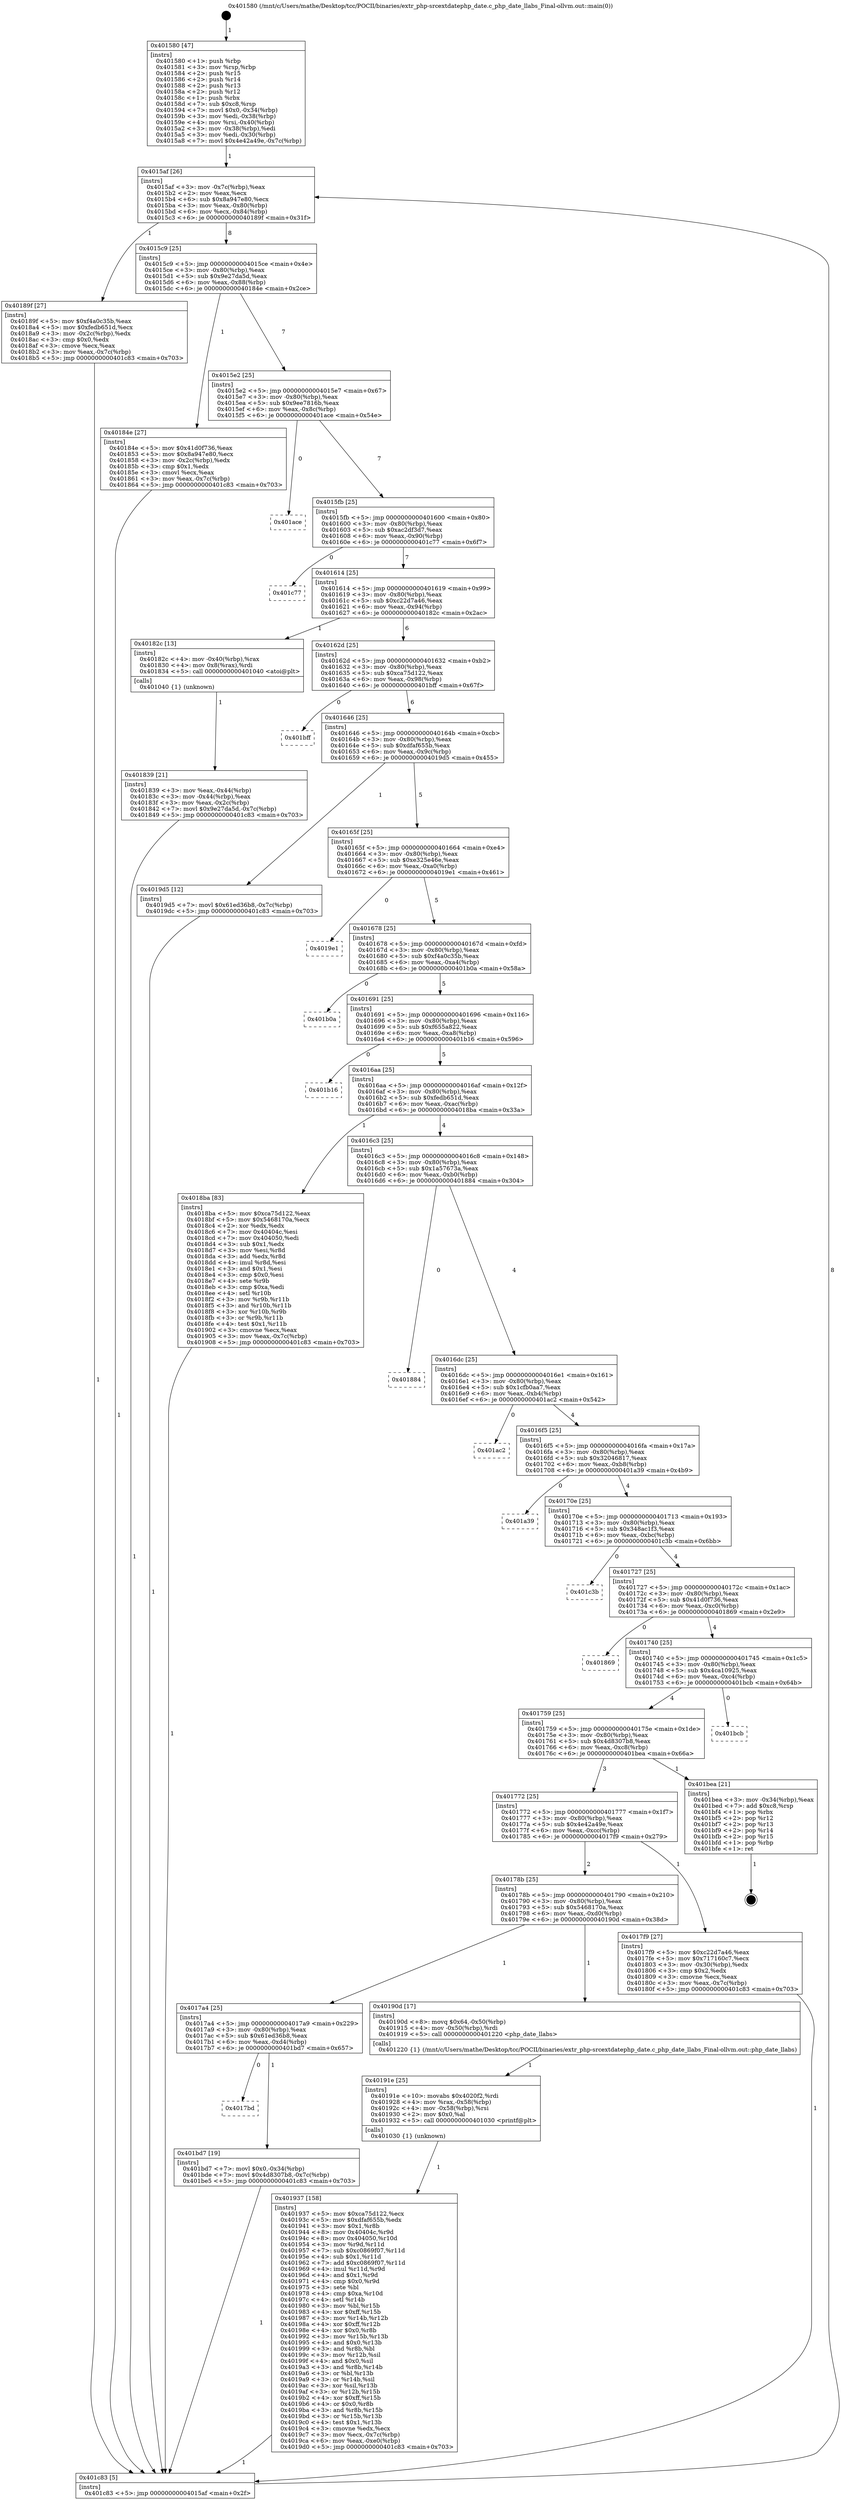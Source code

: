 digraph "0x401580" {
  label = "0x401580 (/mnt/c/Users/mathe/Desktop/tcc/POCII/binaries/extr_php-srcextdatephp_date.c_php_date_llabs_Final-ollvm.out::main(0))"
  labelloc = "t"
  node[shape=record]

  Entry [label="",width=0.3,height=0.3,shape=circle,fillcolor=black,style=filled]
  "0x4015af" [label="{
     0x4015af [26]\l
     | [instrs]\l
     &nbsp;&nbsp;0x4015af \<+3\>: mov -0x7c(%rbp),%eax\l
     &nbsp;&nbsp;0x4015b2 \<+2\>: mov %eax,%ecx\l
     &nbsp;&nbsp;0x4015b4 \<+6\>: sub $0x8a947e80,%ecx\l
     &nbsp;&nbsp;0x4015ba \<+3\>: mov %eax,-0x80(%rbp)\l
     &nbsp;&nbsp;0x4015bd \<+6\>: mov %ecx,-0x84(%rbp)\l
     &nbsp;&nbsp;0x4015c3 \<+6\>: je 000000000040189f \<main+0x31f\>\l
  }"]
  "0x40189f" [label="{
     0x40189f [27]\l
     | [instrs]\l
     &nbsp;&nbsp;0x40189f \<+5\>: mov $0xf4a0c35b,%eax\l
     &nbsp;&nbsp;0x4018a4 \<+5\>: mov $0xfedb651d,%ecx\l
     &nbsp;&nbsp;0x4018a9 \<+3\>: mov -0x2c(%rbp),%edx\l
     &nbsp;&nbsp;0x4018ac \<+3\>: cmp $0x0,%edx\l
     &nbsp;&nbsp;0x4018af \<+3\>: cmove %ecx,%eax\l
     &nbsp;&nbsp;0x4018b2 \<+3\>: mov %eax,-0x7c(%rbp)\l
     &nbsp;&nbsp;0x4018b5 \<+5\>: jmp 0000000000401c83 \<main+0x703\>\l
  }"]
  "0x4015c9" [label="{
     0x4015c9 [25]\l
     | [instrs]\l
     &nbsp;&nbsp;0x4015c9 \<+5\>: jmp 00000000004015ce \<main+0x4e\>\l
     &nbsp;&nbsp;0x4015ce \<+3\>: mov -0x80(%rbp),%eax\l
     &nbsp;&nbsp;0x4015d1 \<+5\>: sub $0x9e27da5d,%eax\l
     &nbsp;&nbsp;0x4015d6 \<+6\>: mov %eax,-0x88(%rbp)\l
     &nbsp;&nbsp;0x4015dc \<+6\>: je 000000000040184e \<main+0x2ce\>\l
  }"]
  Exit [label="",width=0.3,height=0.3,shape=circle,fillcolor=black,style=filled,peripheries=2]
  "0x40184e" [label="{
     0x40184e [27]\l
     | [instrs]\l
     &nbsp;&nbsp;0x40184e \<+5\>: mov $0x41d0f736,%eax\l
     &nbsp;&nbsp;0x401853 \<+5\>: mov $0x8a947e80,%ecx\l
     &nbsp;&nbsp;0x401858 \<+3\>: mov -0x2c(%rbp),%edx\l
     &nbsp;&nbsp;0x40185b \<+3\>: cmp $0x1,%edx\l
     &nbsp;&nbsp;0x40185e \<+3\>: cmovl %ecx,%eax\l
     &nbsp;&nbsp;0x401861 \<+3\>: mov %eax,-0x7c(%rbp)\l
     &nbsp;&nbsp;0x401864 \<+5\>: jmp 0000000000401c83 \<main+0x703\>\l
  }"]
  "0x4015e2" [label="{
     0x4015e2 [25]\l
     | [instrs]\l
     &nbsp;&nbsp;0x4015e2 \<+5\>: jmp 00000000004015e7 \<main+0x67\>\l
     &nbsp;&nbsp;0x4015e7 \<+3\>: mov -0x80(%rbp),%eax\l
     &nbsp;&nbsp;0x4015ea \<+5\>: sub $0x9ee7816b,%eax\l
     &nbsp;&nbsp;0x4015ef \<+6\>: mov %eax,-0x8c(%rbp)\l
     &nbsp;&nbsp;0x4015f5 \<+6\>: je 0000000000401ace \<main+0x54e\>\l
  }"]
  "0x4017bd" [label="{
     0x4017bd\l
  }", style=dashed]
  "0x401ace" [label="{
     0x401ace\l
  }", style=dashed]
  "0x4015fb" [label="{
     0x4015fb [25]\l
     | [instrs]\l
     &nbsp;&nbsp;0x4015fb \<+5\>: jmp 0000000000401600 \<main+0x80\>\l
     &nbsp;&nbsp;0x401600 \<+3\>: mov -0x80(%rbp),%eax\l
     &nbsp;&nbsp;0x401603 \<+5\>: sub $0xac2df3d7,%eax\l
     &nbsp;&nbsp;0x401608 \<+6\>: mov %eax,-0x90(%rbp)\l
     &nbsp;&nbsp;0x40160e \<+6\>: je 0000000000401c77 \<main+0x6f7\>\l
  }"]
  "0x401bd7" [label="{
     0x401bd7 [19]\l
     | [instrs]\l
     &nbsp;&nbsp;0x401bd7 \<+7\>: movl $0x0,-0x34(%rbp)\l
     &nbsp;&nbsp;0x401bde \<+7\>: movl $0x4d8307b8,-0x7c(%rbp)\l
     &nbsp;&nbsp;0x401be5 \<+5\>: jmp 0000000000401c83 \<main+0x703\>\l
  }"]
  "0x401c77" [label="{
     0x401c77\l
  }", style=dashed]
  "0x401614" [label="{
     0x401614 [25]\l
     | [instrs]\l
     &nbsp;&nbsp;0x401614 \<+5\>: jmp 0000000000401619 \<main+0x99\>\l
     &nbsp;&nbsp;0x401619 \<+3\>: mov -0x80(%rbp),%eax\l
     &nbsp;&nbsp;0x40161c \<+5\>: sub $0xc22d7a46,%eax\l
     &nbsp;&nbsp;0x401621 \<+6\>: mov %eax,-0x94(%rbp)\l
     &nbsp;&nbsp;0x401627 \<+6\>: je 000000000040182c \<main+0x2ac\>\l
  }"]
  "0x401937" [label="{
     0x401937 [158]\l
     | [instrs]\l
     &nbsp;&nbsp;0x401937 \<+5\>: mov $0xca75d122,%ecx\l
     &nbsp;&nbsp;0x40193c \<+5\>: mov $0xdfaf655b,%edx\l
     &nbsp;&nbsp;0x401941 \<+3\>: mov $0x1,%r8b\l
     &nbsp;&nbsp;0x401944 \<+8\>: mov 0x40404c,%r9d\l
     &nbsp;&nbsp;0x40194c \<+8\>: mov 0x404050,%r10d\l
     &nbsp;&nbsp;0x401954 \<+3\>: mov %r9d,%r11d\l
     &nbsp;&nbsp;0x401957 \<+7\>: sub $0xc0869f07,%r11d\l
     &nbsp;&nbsp;0x40195e \<+4\>: sub $0x1,%r11d\l
     &nbsp;&nbsp;0x401962 \<+7\>: add $0xc0869f07,%r11d\l
     &nbsp;&nbsp;0x401969 \<+4\>: imul %r11d,%r9d\l
     &nbsp;&nbsp;0x40196d \<+4\>: and $0x1,%r9d\l
     &nbsp;&nbsp;0x401971 \<+4\>: cmp $0x0,%r9d\l
     &nbsp;&nbsp;0x401975 \<+3\>: sete %bl\l
     &nbsp;&nbsp;0x401978 \<+4\>: cmp $0xa,%r10d\l
     &nbsp;&nbsp;0x40197c \<+4\>: setl %r14b\l
     &nbsp;&nbsp;0x401980 \<+3\>: mov %bl,%r15b\l
     &nbsp;&nbsp;0x401983 \<+4\>: xor $0xff,%r15b\l
     &nbsp;&nbsp;0x401987 \<+3\>: mov %r14b,%r12b\l
     &nbsp;&nbsp;0x40198a \<+4\>: xor $0xff,%r12b\l
     &nbsp;&nbsp;0x40198e \<+4\>: xor $0x0,%r8b\l
     &nbsp;&nbsp;0x401992 \<+3\>: mov %r15b,%r13b\l
     &nbsp;&nbsp;0x401995 \<+4\>: and $0x0,%r13b\l
     &nbsp;&nbsp;0x401999 \<+3\>: and %r8b,%bl\l
     &nbsp;&nbsp;0x40199c \<+3\>: mov %r12b,%sil\l
     &nbsp;&nbsp;0x40199f \<+4\>: and $0x0,%sil\l
     &nbsp;&nbsp;0x4019a3 \<+3\>: and %r8b,%r14b\l
     &nbsp;&nbsp;0x4019a6 \<+3\>: or %bl,%r13b\l
     &nbsp;&nbsp;0x4019a9 \<+3\>: or %r14b,%sil\l
     &nbsp;&nbsp;0x4019ac \<+3\>: xor %sil,%r13b\l
     &nbsp;&nbsp;0x4019af \<+3\>: or %r12b,%r15b\l
     &nbsp;&nbsp;0x4019b2 \<+4\>: xor $0xff,%r15b\l
     &nbsp;&nbsp;0x4019b6 \<+4\>: or $0x0,%r8b\l
     &nbsp;&nbsp;0x4019ba \<+3\>: and %r8b,%r15b\l
     &nbsp;&nbsp;0x4019bd \<+3\>: or %r15b,%r13b\l
     &nbsp;&nbsp;0x4019c0 \<+4\>: test $0x1,%r13b\l
     &nbsp;&nbsp;0x4019c4 \<+3\>: cmovne %edx,%ecx\l
     &nbsp;&nbsp;0x4019c7 \<+3\>: mov %ecx,-0x7c(%rbp)\l
     &nbsp;&nbsp;0x4019ca \<+6\>: mov %eax,-0xe0(%rbp)\l
     &nbsp;&nbsp;0x4019d0 \<+5\>: jmp 0000000000401c83 \<main+0x703\>\l
  }"]
  "0x40182c" [label="{
     0x40182c [13]\l
     | [instrs]\l
     &nbsp;&nbsp;0x40182c \<+4\>: mov -0x40(%rbp),%rax\l
     &nbsp;&nbsp;0x401830 \<+4\>: mov 0x8(%rax),%rdi\l
     &nbsp;&nbsp;0x401834 \<+5\>: call 0000000000401040 \<atoi@plt\>\l
     | [calls]\l
     &nbsp;&nbsp;0x401040 \{1\} (unknown)\l
  }"]
  "0x40162d" [label="{
     0x40162d [25]\l
     | [instrs]\l
     &nbsp;&nbsp;0x40162d \<+5\>: jmp 0000000000401632 \<main+0xb2\>\l
     &nbsp;&nbsp;0x401632 \<+3\>: mov -0x80(%rbp),%eax\l
     &nbsp;&nbsp;0x401635 \<+5\>: sub $0xca75d122,%eax\l
     &nbsp;&nbsp;0x40163a \<+6\>: mov %eax,-0x98(%rbp)\l
     &nbsp;&nbsp;0x401640 \<+6\>: je 0000000000401bff \<main+0x67f\>\l
  }"]
  "0x40191e" [label="{
     0x40191e [25]\l
     | [instrs]\l
     &nbsp;&nbsp;0x40191e \<+10\>: movabs $0x4020f2,%rdi\l
     &nbsp;&nbsp;0x401928 \<+4\>: mov %rax,-0x58(%rbp)\l
     &nbsp;&nbsp;0x40192c \<+4\>: mov -0x58(%rbp),%rsi\l
     &nbsp;&nbsp;0x401930 \<+2\>: mov $0x0,%al\l
     &nbsp;&nbsp;0x401932 \<+5\>: call 0000000000401030 \<printf@plt\>\l
     | [calls]\l
     &nbsp;&nbsp;0x401030 \{1\} (unknown)\l
  }"]
  "0x401bff" [label="{
     0x401bff\l
  }", style=dashed]
  "0x401646" [label="{
     0x401646 [25]\l
     | [instrs]\l
     &nbsp;&nbsp;0x401646 \<+5\>: jmp 000000000040164b \<main+0xcb\>\l
     &nbsp;&nbsp;0x40164b \<+3\>: mov -0x80(%rbp),%eax\l
     &nbsp;&nbsp;0x40164e \<+5\>: sub $0xdfaf655b,%eax\l
     &nbsp;&nbsp;0x401653 \<+6\>: mov %eax,-0x9c(%rbp)\l
     &nbsp;&nbsp;0x401659 \<+6\>: je 00000000004019d5 \<main+0x455\>\l
  }"]
  "0x4017a4" [label="{
     0x4017a4 [25]\l
     | [instrs]\l
     &nbsp;&nbsp;0x4017a4 \<+5\>: jmp 00000000004017a9 \<main+0x229\>\l
     &nbsp;&nbsp;0x4017a9 \<+3\>: mov -0x80(%rbp),%eax\l
     &nbsp;&nbsp;0x4017ac \<+5\>: sub $0x61ed36b8,%eax\l
     &nbsp;&nbsp;0x4017b1 \<+6\>: mov %eax,-0xd4(%rbp)\l
     &nbsp;&nbsp;0x4017b7 \<+6\>: je 0000000000401bd7 \<main+0x657\>\l
  }"]
  "0x4019d5" [label="{
     0x4019d5 [12]\l
     | [instrs]\l
     &nbsp;&nbsp;0x4019d5 \<+7\>: movl $0x61ed36b8,-0x7c(%rbp)\l
     &nbsp;&nbsp;0x4019dc \<+5\>: jmp 0000000000401c83 \<main+0x703\>\l
  }"]
  "0x40165f" [label="{
     0x40165f [25]\l
     | [instrs]\l
     &nbsp;&nbsp;0x40165f \<+5\>: jmp 0000000000401664 \<main+0xe4\>\l
     &nbsp;&nbsp;0x401664 \<+3\>: mov -0x80(%rbp),%eax\l
     &nbsp;&nbsp;0x401667 \<+5\>: sub $0xe325e46e,%eax\l
     &nbsp;&nbsp;0x40166c \<+6\>: mov %eax,-0xa0(%rbp)\l
     &nbsp;&nbsp;0x401672 \<+6\>: je 00000000004019e1 \<main+0x461\>\l
  }"]
  "0x40190d" [label="{
     0x40190d [17]\l
     | [instrs]\l
     &nbsp;&nbsp;0x40190d \<+8\>: movq $0x64,-0x50(%rbp)\l
     &nbsp;&nbsp;0x401915 \<+4\>: mov -0x50(%rbp),%rdi\l
     &nbsp;&nbsp;0x401919 \<+5\>: call 0000000000401220 \<php_date_llabs\>\l
     | [calls]\l
     &nbsp;&nbsp;0x401220 \{1\} (/mnt/c/Users/mathe/Desktop/tcc/POCII/binaries/extr_php-srcextdatephp_date.c_php_date_llabs_Final-ollvm.out::php_date_llabs)\l
  }"]
  "0x4019e1" [label="{
     0x4019e1\l
  }", style=dashed]
  "0x401678" [label="{
     0x401678 [25]\l
     | [instrs]\l
     &nbsp;&nbsp;0x401678 \<+5\>: jmp 000000000040167d \<main+0xfd\>\l
     &nbsp;&nbsp;0x40167d \<+3\>: mov -0x80(%rbp),%eax\l
     &nbsp;&nbsp;0x401680 \<+5\>: sub $0xf4a0c35b,%eax\l
     &nbsp;&nbsp;0x401685 \<+6\>: mov %eax,-0xa4(%rbp)\l
     &nbsp;&nbsp;0x40168b \<+6\>: je 0000000000401b0a \<main+0x58a\>\l
  }"]
  "0x401839" [label="{
     0x401839 [21]\l
     | [instrs]\l
     &nbsp;&nbsp;0x401839 \<+3\>: mov %eax,-0x44(%rbp)\l
     &nbsp;&nbsp;0x40183c \<+3\>: mov -0x44(%rbp),%eax\l
     &nbsp;&nbsp;0x40183f \<+3\>: mov %eax,-0x2c(%rbp)\l
     &nbsp;&nbsp;0x401842 \<+7\>: movl $0x9e27da5d,-0x7c(%rbp)\l
     &nbsp;&nbsp;0x401849 \<+5\>: jmp 0000000000401c83 \<main+0x703\>\l
  }"]
  "0x401b0a" [label="{
     0x401b0a\l
  }", style=dashed]
  "0x401691" [label="{
     0x401691 [25]\l
     | [instrs]\l
     &nbsp;&nbsp;0x401691 \<+5\>: jmp 0000000000401696 \<main+0x116\>\l
     &nbsp;&nbsp;0x401696 \<+3\>: mov -0x80(%rbp),%eax\l
     &nbsp;&nbsp;0x401699 \<+5\>: sub $0xf655a822,%eax\l
     &nbsp;&nbsp;0x40169e \<+6\>: mov %eax,-0xa8(%rbp)\l
     &nbsp;&nbsp;0x4016a4 \<+6\>: je 0000000000401b16 \<main+0x596\>\l
  }"]
  "0x401580" [label="{
     0x401580 [47]\l
     | [instrs]\l
     &nbsp;&nbsp;0x401580 \<+1\>: push %rbp\l
     &nbsp;&nbsp;0x401581 \<+3\>: mov %rsp,%rbp\l
     &nbsp;&nbsp;0x401584 \<+2\>: push %r15\l
     &nbsp;&nbsp;0x401586 \<+2\>: push %r14\l
     &nbsp;&nbsp;0x401588 \<+2\>: push %r13\l
     &nbsp;&nbsp;0x40158a \<+2\>: push %r12\l
     &nbsp;&nbsp;0x40158c \<+1\>: push %rbx\l
     &nbsp;&nbsp;0x40158d \<+7\>: sub $0xc8,%rsp\l
     &nbsp;&nbsp;0x401594 \<+7\>: movl $0x0,-0x34(%rbp)\l
     &nbsp;&nbsp;0x40159b \<+3\>: mov %edi,-0x38(%rbp)\l
     &nbsp;&nbsp;0x40159e \<+4\>: mov %rsi,-0x40(%rbp)\l
     &nbsp;&nbsp;0x4015a2 \<+3\>: mov -0x38(%rbp),%edi\l
     &nbsp;&nbsp;0x4015a5 \<+3\>: mov %edi,-0x30(%rbp)\l
     &nbsp;&nbsp;0x4015a8 \<+7\>: movl $0x4e42a49e,-0x7c(%rbp)\l
  }"]
  "0x401b16" [label="{
     0x401b16\l
  }", style=dashed]
  "0x4016aa" [label="{
     0x4016aa [25]\l
     | [instrs]\l
     &nbsp;&nbsp;0x4016aa \<+5\>: jmp 00000000004016af \<main+0x12f\>\l
     &nbsp;&nbsp;0x4016af \<+3\>: mov -0x80(%rbp),%eax\l
     &nbsp;&nbsp;0x4016b2 \<+5\>: sub $0xfedb651d,%eax\l
     &nbsp;&nbsp;0x4016b7 \<+6\>: mov %eax,-0xac(%rbp)\l
     &nbsp;&nbsp;0x4016bd \<+6\>: je 00000000004018ba \<main+0x33a\>\l
  }"]
  "0x401c83" [label="{
     0x401c83 [5]\l
     | [instrs]\l
     &nbsp;&nbsp;0x401c83 \<+5\>: jmp 00000000004015af \<main+0x2f\>\l
  }"]
  "0x4018ba" [label="{
     0x4018ba [83]\l
     | [instrs]\l
     &nbsp;&nbsp;0x4018ba \<+5\>: mov $0xca75d122,%eax\l
     &nbsp;&nbsp;0x4018bf \<+5\>: mov $0x5468170a,%ecx\l
     &nbsp;&nbsp;0x4018c4 \<+2\>: xor %edx,%edx\l
     &nbsp;&nbsp;0x4018c6 \<+7\>: mov 0x40404c,%esi\l
     &nbsp;&nbsp;0x4018cd \<+7\>: mov 0x404050,%edi\l
     &nbsp;&nbsp;0x4018d4 \<+3\>: sub $0x1,%edx\l
     &nbsp;&nbsp;0x4018d7 \<+3\>: mov %esi,%r8d\l
     &nbsp;&nbsp;0x4018da \<+3\>: add %edx,%r8d\l
     &nbsp;&nbsp;0x4018dd \<+4\>: imul %r8d,%esi\l
     &nbsp;&nbsp;0x4018e1 \<+3\>: and $0x1,%esi\l
     &nbsp;&nbsp;0x4018e4 \<+3\>: cmp $0x0,%esi\l
     &nbsp;&nbsp;0x4018e7 \<+4\>: sete %r9b\l
     &nbsp;&nbsp;0x4018eb \<+3\>: cmp $0xa,%edi\l
     &nbsp;&nbsp;0x4018ee \<+4\>: setl %r10b\l
     &nbsp;&nbsp;0x4018f2 \<+3\>: mov %r9b,%r11b\l
     &nbsp;&nbsp;0x4018f5 \<+3\>: and %r10b,%r11b\l
     &nbsp;&nbsp;0x4018f8 \<+3\>: xor %r10b,%r9b\l
     &nbsp;&nbsp;0x4018fb \<+3\>: or %r9b,%r11b\l
     &nbsp;&nbsp;0x4018fe \<+4\>: test $0x1,%r11b\l
     &nbsp;&nbsp;0x401902 \<+3\>: cmovne %ecx,%eax\l
     &nbsp;&nbsp;0x401905 \<+3\>: mov %eax,-0x7c(%rbp)\l
     &nbsp;&nbsp;0x401908 \<+5\>: jmp 0000000000401c83 \<main+0x703\>\l
  }"]
  "0x4016c3" [label="{
     0x4016c3 [25]\l
     | [instrs]\l
     &nbsp;&nbsp;0x4016c3 \<+5\>: jmp 00000000004016c8 \<main+0x148\>\l
     &nbsp;&nbsp;0x4016c8 \<+3\>: mov -0x80(%rbp),%eax\l
     &nbsp;&nbsp;0x4016cb \<+5\>: sub $0x1a57673a,%eax\l
     &nbsp;&nbsp;0x4016d0 \<+6\>: mov %eax,-0xb0(%rbp)\l
     &nbsp;&nbsp;0x4016d6 \<+6\>: je 0000000000401884 \<main+0x304\>\l
  }"]
  "0x40178b" [label="{
     0x40178b [25]\l
     | [instrs]\l
     &nbsp;&nbsp;0x40178b \<+5\>: jmp 0000000000401790 \<main+0x210\>\l
     &nbsp;&nbsp;0x401790 \<+3\>: mov -0x80(%rbp),%eax\l
     &nbsp;&nbsp;0x401793 \<+5\>: sub $0x5468170a,%eax\l
     &nbsp;&nbsp;0x401798 \<+6\>: mov %eax,-0xd0(%rbp)\l
     &nbsp;&nbsp;0x40179e \<+6\>: je 000000000040190d \<main+0x38d\>\l
  }"]
  "0x401884" [label="{
     0x401884\l
  }", style=dashed]
  "0x4016dc" [label="{
     0x4016dc [25]\l
     | [instrs]\l
     &nbsp;&nbsp;0x4016dc \<+5\>: jmp 00000000004016e1 \<main+0x161\>\l
     &nbsp;&nbsp;0x4016e1 \<+3\>: mov -0x80(%rbp),%eax\l
     &nbsp;&nbsp;0x4016e4 \<+5\>: sub $0x1cfb0aa7,%eax\l
     &nbsp;&nbsp;0x4016e9 \<+6\>: mov %eax,-0xb4(%rbp)\l
     &nbsp;&nbsp;0x4016ef \<+6\>: je 0000000000401ac2 \<main+0x542\>\l
  }"]
  "0x4017f9" [label="{
     0x4017f9 [27]\l
     | [instrs]\l
     &nbsp;&nbsp;0x4017f9 \<+5\>: mov $0xc22d7a46,%eax\l
     &nbsp;&nbsp;0x4017fe \<+5\>: mov $0x717160c7,%ecx\l
     &nbsp;&nbsp;0x401803 \<+3\>: mov -0x30(%rbp),%edx\l
     &nbsp;&nbsp;0x401806 \<+3\>: cmp $0x2,%edx\l
     &nbsp;&nbsp;0x401809 \<+3\>: cmovne %ecx,%eax\l
     &nbsp;&nbsp;0x40180c \<+3\>: mov %eax,-0x7c(%rbp)\l
     &nbsp;&nbsp;0x40180f \<+5\>: jmp 0000000000401c83 \<main+0x703\>\l
  }"]
  "0x401ac2" [label="{
     0x401ac2\l
  }", style=dashed]
  "0x4016f5" [label="{
     0x4016f5 [25]\l
     | [instrs]\l
     &nbsp;&nbsp;0x4016f5 \<+5\>: jmp 00000000004016fa \<main+0x17a\>\l
     &nbsp;&nbsp;0x4016fa \<+3\>: mov -0x80(%rbp),%eax\l
     &nbsp;&nbsp;0x4016fd \<+5\>: sub $0x32046817,%eax\l
     &nbsp;&nbsp;0x401702 \<+6\>: mov %eax,-0xb8(%rbp)\l
     &nbsp;&nbsp;0x401708 \<+6\>: je 0000000000401a39 \<main+0x4b9\>\l
  }"]
  "0x401772" [label="{
     0x401772 [25]\l
     | [instrs]\l
     &nbsp;&nbsp;0x401772 \<+5\>: jmp 0000000000401777 \<main+0x1f7\>\l
     &nbsp;&nbsp;0x401777 \<+3\>: mov -0x80(%rbp),%eax\l
     &nbsp;&nbsp;0x40177a \<+5\>: sub $0x4e42a49e,%eax\l
     &nbsp;&nbsp;0x40177f \<+6\>: mov %eax,-0xcc(%rbp)\l
     &nbsp;&nbsp;0x401785 \<+6\>: je 00000000004017f9 \<main+0x279\>\l
  }"]
  "0x401a39" [label="{
     0x401a39\l
  }", style=dashed]
  "0x40170e" [label="{
     0x40170e [25]\l
     | [instrs]\l
     &nbsp;&nbsp;0x40170e \<+5\>: jmp 0000000000401713 \<main+0x193\>\l
     &nbsp;&nbsp;0x401713 \<+3\>: mov -0x80(%rbp),%eax\l
     &nbsp;&nbsp;0x401716 \<+5\>: sub $0x348ac1f3,%eax\l
     &nbsp;&nbsp;0x40171b \<+6\>: mov %eax,-0xbc(%rbp)\l
     &nbsp;&nbsp;0x401721 \<+6\>: je 0000000000401c3b \<main+0x6bb\>\l
  }"]
  "0x401bea" [label="{
     0x401bea [21]\l
     | [instrs]\l
     &nbsp;&nbsp;0x401bea \<+3\>: mov -0x34(%rbp),%eax\l
     &nbsp;&nbsp;0x401bed \<+7\>: add $0xc8,%rsp\l
     &nbsp;&nbsp;0x401bf4 \<+1\>: pop %rbx\l
     &nbsp;&nbsp;0x401bf5 \<+2\>: pop %r12\l
     &nbsp;&nbsp;0x401bf7 \<+2\>: pop %r13\l
     &nbsp;&nbsp;0x401bf9 \<+2\>: pop %r14\l
     &nbsp;&nbsp;0x401bfb \<+2\>: pop %r15\l
     &nbsp;&nbsp;0x401bfd \<+1\>: pop %rbp\l
     &nbsp;&nbsp;0x401bfe \<+1\>: ret\l
  }"]
  "0x401c3b" [label="{
     0x401c3b\l
  }", style=dashed]
  "0x401727" [label="{
     0x401727 [25]\l
     | [instrs]\l
     &nbsp;&nbsp;0x401727 \<+5\>: jmp 000000000040172c \<main+0x1ac\>\l
     &nbsp;&nbsp;0x40172c \<+3\>: mov -0x80(%rbp),%eax\l
     &nbsp;&nbsp;0x40172f \<+5\>: sub $0x41d0f736,%eax\l
     &nbsp;&nbsp;0x401734 \<+6\>: mov %eax,-0xc0(%rbp)\l
     &nbsp;&nbsp;0x40173a \<+6\>: je 0000000000401869 \<main+0x2e9\>\l
  }"]
  "0x401759" [label="{
     0x401759 [25]\l
     | [instrs]\l
     &nbsp;&nbsp;0x401759 \<+5\>: jmp 000000000040175e \<main+0x1de\>\l
     &nbsp;&nbsp;0x40175e \<+3\>: mov -0x80(%rbp),%eax\l
     &nbsp;&nbsp;0x401761 \<+5\>: sub $0x4d8307b8,%eax\l
     &nbsp;&nbsp;0x401766 \<+6\>: mov %eax,-0xc8(%rbp)\l
     &nbsp;&nbsp;0x40176c \<+6\>: je 0000000000401bea \<main+0x66a\>\l
  }"]
  "0x401869" [label="{
     0x401869\l
  }", style=dashed]
  "0x401740" [label="{
     0x401740 [25]\l
     | [instrs]\l
     &nbsp;&nbsp;0x401740 \<+5\>: jmp 0000000000401745 \<main+0x1c5\>\l
     &nbsp;&nbsp;0x401745 \<+3\>: mov -0x80(%rbp),%eax\l
     &nbsp;&nbsp;0x401748 \<+5\>: sub $0x4ca10925,%eax\l
     &nbsp;&nbsp;0x40174d \<+6\>: mov %eax,-0xc4(%rbp)\l
     &nbsp;&nbsp;0x401753 \<+6\>: je 0000000000401bcb \<main+0x64b\>\l
  }"]
  "0x401bcb" [label="{
     0x401bcb\l
  }", style=dashed]
  Entry -> "0x401580" [label=" 1"]
  "0x4015af" -> "0x40189f" [label=" 1"]
  "0x4015af" -> "0x4015c9" [label=" 8"]
  "0x401bea" -> Exit [label=" 1"]
  "0x4015c9" -> "0x40184e" [label=" 1"]
  "0x4015c9" -> "0x4015e2" [label=" 7"]
  "0x401bd7" -> "0x401c83" [label=" 1"]
  "0x4015e2" -> "0x401ace" [label=" 0"]
  "0x4015e2" -> "0x4015fb" [label=" 7"]
  "0x4017a4" -> "0x4017bd" [label=" 0"]
  "0x4015fb" -> "0x401c77" [label=" 0"]
  "0x4015fb" -> "0x401614" [label=" 7"]
  "0x4017a4" -> "0x401bd7" [label=" 1"]
  "0x401614" -> "0x40182c" [label=" 1"]
  "0x401614" -> "0x40162d" [label=" 6"]
  "0x4019d5" -> "0x401c83" [label=" 1"]
  "0x40162d" -> "0x401bff" [label=" 0"]
  "0x40162d" -> "0x401646" [label=" 6"]
  "0x401937" -> "0x401c83" [label=" 1"]
  "0x401646" -> "0x4019d5" [label=" 1"]
  "0x401646" -> "0x40165f" [label=" 5"]
  "0x40191e" -> "0x401937" [label=" 1"]
  "0x40165f" -> "0x4019e1" [label=" 0"]
  "0x40165f" -> "0x401678" [label=" 5"]
  "0x40190d" -> "0x40191e" [label=" 1"]
  "0x401678" -> "0x401b0a" [label=" 0"]
  "0x401678" -> "0x401691" [label=" 5"]
  "0x40178b" -> "0x40190d" [label=" 1"]
  "0x401691" -> "0x401b16" [label=" 0"]
  "0x401691" -> "0x4016aa" [label=" 5"]
  "0x40178b" -> "0x4017a4" [label=" 1"]
  "0x4016aa" -> "0x4018ba" [label=" 1"]
  "0x4016aa" -> "0x4016c3" [label=" 4"]
  "0x4018ba" -> "0x401c83" [label=" 1"]
  "0x4016c3" -> "0x401884" [label=" 0"]
  "0x4016c3" -> "0x4016dc" [label=" 4"]
  "0x40189f" -> "0x401c83" [label=" 1"]
  "0x4016dc" -> "0x401ac2" [label=" 0"]
  "0x4016dc" -> "0x4016f5" [label=" 4"]
  "0x40184e" -> "0x401c83" [label=" 1"]
  "0x4016f5" -> "0x401a39" [label=" 0"]
  "0x4016f5" -> "0x40170e" [label=" 4"]
  "0x40182c" -> "0x401839" [label=" 1"]
  "0x40170e" -> "0x401c3b" [label=" 0"]
  "0x40170e" -> "0x401727" [label=" 4"]
  "0x401c83" -> "0x4015af" [label=" 8"]
  "0x401727" -> "0x401869" [label=" 0"]
  "0x401727" -> "0x401740" [label=" 4"]
  "0x4017f9" -> "0x401c83" [label=" 1"]
  "0x401740" -> "0x401bcb" [label=" 0"]
  "0x401740" -> "0x401759" [label=" 4"]
  "0x401580" -> "0x4015af" [label=" 1"]
  "0x401759" -> "0x401bea" [label=" 1"]
  "0x401759" -> "0x401772" [label=" 3"]
  "0x401839" -> "0x401c83" [label=" 1"]
  "0x401772" -> "0x4017f9" [label=" 1"]
  "0x401772" -> "0x40178b" [label=" 2"]
}
